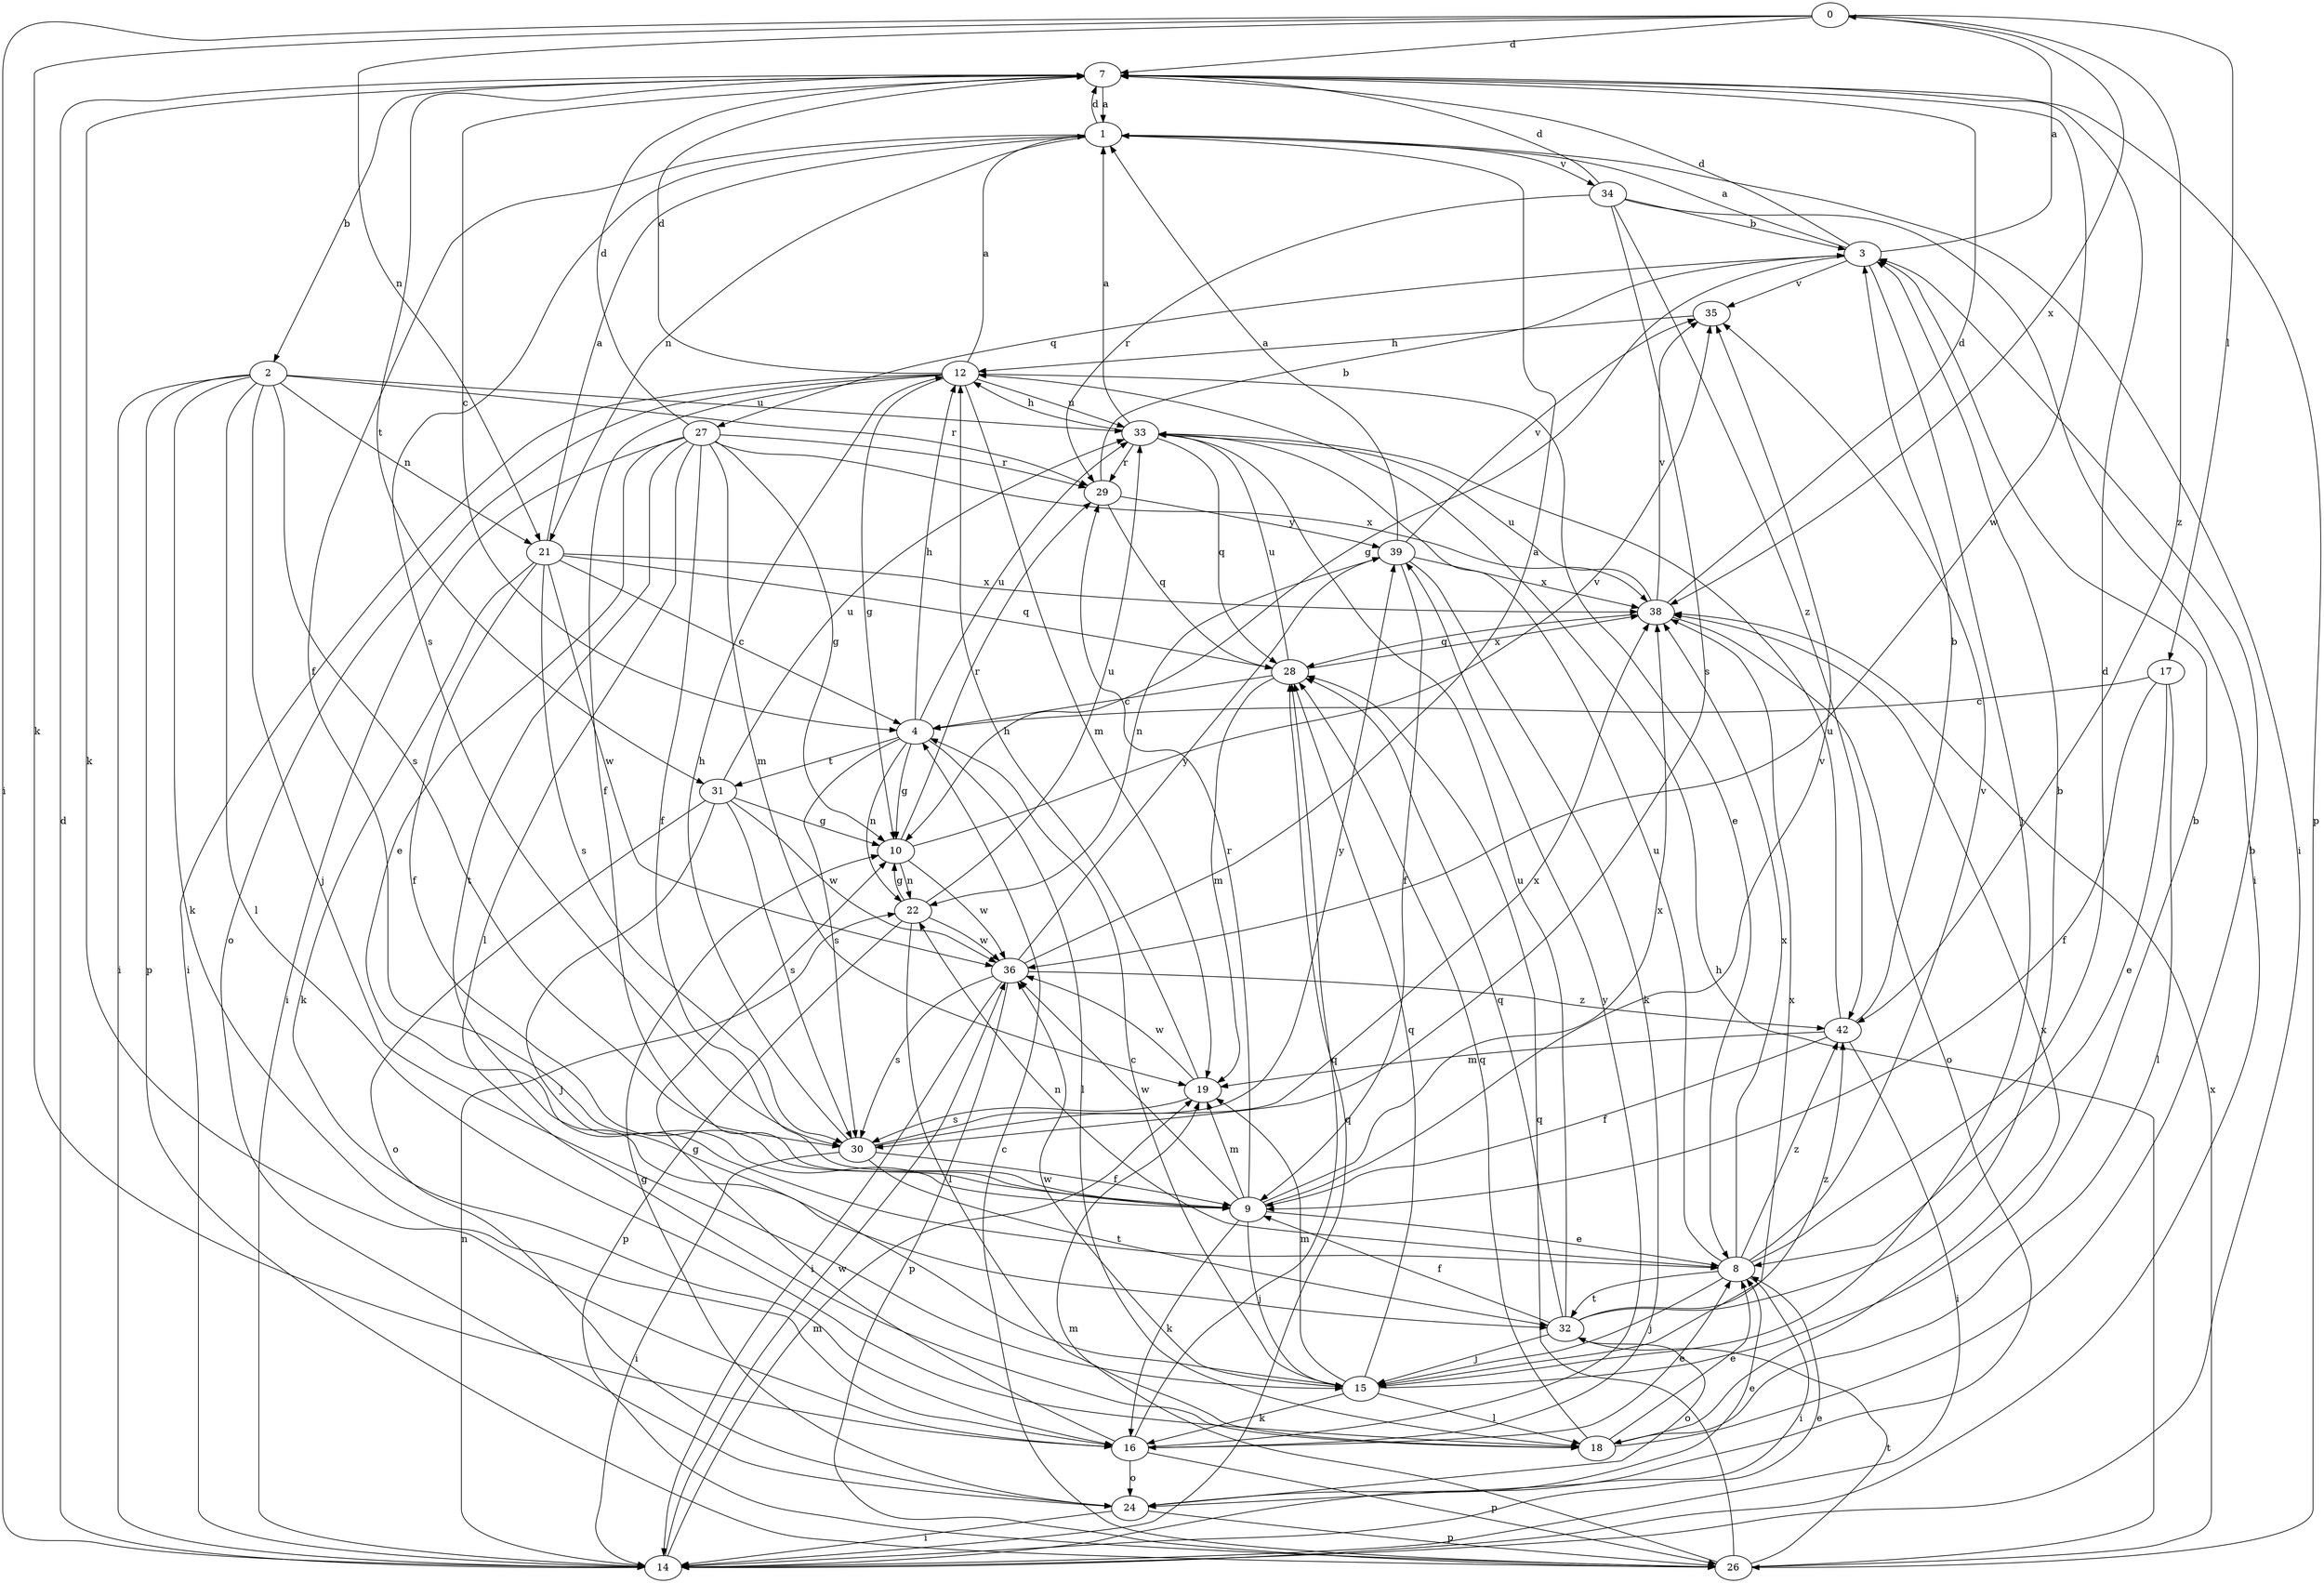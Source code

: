 strict digraph  {
0;
1;
2;
3;
4;
7;
8;
9;
10;
12;
14;
15;
16;
17;
18;
19;
21;
22;
24;
26;
27;
28;
29;
30;
31;
32;
33;
34;
35;
36;
38;
39;
42;
0 -> 7  [label=d];
0 -> 14  [label=i];
0 -> 16  [label=k];
0 -> 17  [label=l];
0 -> 21  [label=n];
0 -> 38  [label=x];
0 -> 42  [label=z];
1 -> 7  [label=d];
1 -> 9  [label=f];
1 -> 14  [label=i];
1 -> 21  [label=n];
1 -> 30  [label=s];
1 -> 34  [label=v];
2 -> 14  [label=i];
2 -> 15  [label=j];
2 -> 16  [label=k];
2 -> 18  [label=l];
2 -> 21  [label=n];
2 -> 26  [label=p];
2 -> 29  [label=r];
2 -> 30  [label=s];
2 -> 33  [label=u];
3 -> 0  [label=a];
3 -> 1  [label=a];
3 -> 7  [label=d];
3 -> 10  [label=g];
3 -> 15  [label=j];
3 -> 27  [label=q];
3 -> 35  [label=v];
4 -> 10  [label=g];
4 -> 12  [label=h];
4 -> 18  [label=l];
4 -> 22  [label=n];
4 -> 30  [label=s];
4 -> 31  [label=t];
4 -> 33  [label=u];
7 -> 1  [label=a];
7 -> 2  [label=b];
7 -> 4  [label=c];
7 -> 16  [label=k];
7 -> 26  [label=p];
7 -> 31  [label=t];
7 -> 36  [label=w];
8 -> 7  [label=d];
8 -> 14  [label=i];
8 -> 15  [label=j];
8 -> 22  [label=n];
8 -> 32  [label=t];
8 -> 33  [label=u];
8 -> 35  [label=v];
8 -> 38  [label=x];
8 -> 42  [label=z];
9 -> 8  [label=e];
9 -> 15  [label=j];
9 -> 16  [label=k];
9 -> 19  [label=m];
9 -> 29  [label=r];
9 -> 35  [label=v];
9 -> 36  [label=w];
9 -> 38  [label=x];
10 -> 22  [label=n];
10 -> 29  [label=r];
10 -> 35  [label=v];
10 -> 36  [label=w];
12 -> 1  [label=a];
12 -> 7  [label=d];
12 -> 8  [label=e];
12 -> 9  [label=f];
12 -> 10  [label=g];
12 -> 14  [label=i];
12 -> 19  [label=m];
12 -> 24  [label=o];
12 -> 33  [label=u];
14 -> 7  [label=d];
14 -> 8  [label=e];
14 -> 19  [label=m];
14 -> 22  [label=n];
14 -> 28  [label=q];
14 -> 36  [label=w];
15 -> 3  [label=b];
15 -> 4  [label=c];
15 -> 16  [label=k];
15 -> 18  [label=l];
15 -> 19  [label=m];
15 -> 28  [label=q];
15 -> 36  [label=w];
15 -> 38  [label=x];
16 -> 8  [label=e];
16 -> 10  [label=g];
16 -> 24  [label=o];
16 -> 26  [label=p];
16 -> 28  [label=q];
16 -> 39  [label=y];
17 -> 4  [label=c];
17 -> 8  [label=e];
17 -> 9  [label=f];
17 -> 18  [label=l];
18 -> 3  [label=b];
18 -> 8  [label=e];
18 -> 28  [label=q];
18 -> 38  [label=x];
19 -> 12  [label=h];
19 -> 30  [label=s];
19 -> 36  [label=w];
21 -> 1  [label=a];
21 -> 4  [label=c];
21 -> 9  [label=f];
21 -> 16  [label=k];
21 -> 28  [label=q];
21 -> 30  [label=s];
21 -> 36  [label=w];
21 -> 38  [label=x];
22 -> 10  [label=g];
22 -> 18  [label=l];
22 -> 26  [label=p];
22 -> 33  [label=u];
22 -> 36  [label=w];
24 -> 8  [label=e];
24 -> 10  [label=g];
24 -> 14  [label=i];
24 -> 26  [label=p];
26 -> 4  [label=c];
26 -> 12  [label=h];
26 -> 19  [label=m];
26 -> 28  [label=q];
26 -> 32  [label=t];
26 -> 38  [label=x];
27 -> 7  [label=d];
27 -> 8  [label=e];
27 -> 9  [label=f];
27 -> 10  [label=g];
27 -> 14  [label=i];
27 -> 18  [label=l];
27 -> 19  [label=m];
27 -> 29  [label=r];
27 -> 32  [label=t];
27 -> 38  [label=x];
28 -> 4  [label=c];
28 -> 19  [label=m];
28 -> 33  [label=u];
28 -> 38  [label=x];
29 -> 3  [label=b];
29 -> 28  [label=q];
29 -> 39  [label=y];
30 -> 9  [label=f];
30 -> 12  [label=h];
30 -> 14  [label=i];
30 -> 32  [label=t];
30 -> 38  [label=x];
30 -> 39  [label=y];
31 -> 10  [label=g];
31 -> 15  [label=j];
31 -> 24  [label=o];
31 -> 30  [label=s];
31 -> 33  [label=u];
31 -> 36  [label=w];
32 -> 3  [label=b];
32 -> 9  [label=f];
32 -> 15  [label=j];
32 -> 24  [label=o];
32 -> 28  [label=q];
32 -> 33  [label=u];
32 -> 42  [label=z];
33 -> 1  [label=a];
33 -> 12  [label=h];
33 -> 28  [label=q];
33 -> 29  [label=r];
34 -> 3  [label=b];
34 -> 7  [label=d];
34 -> 14  [label=i];
34 -> 29  [label=r];
34 -> 30  [label=s];
34 -> 42  [label=z];
35 -> 12  [label=h];
36 -> 1  [label=a];
36 -> 14  [label=i];
36 -> 26  [label=p];
36 -> 30  [label=s];
36 -> 39  [label=y];
36 -> 42  [label=z];
38 -> 7  [label=d];
38 -> 24  [label=o];
38 -> 28  [label=q];
38 -> 33  [label=u];
38 -> 35  [label=v];
39 -> 1  [label=a];
39 -> 9  [label=f];
39 -> 16  [label=k];
39 -> 22  [label=n];
39 -> 35  [label=v];
39 -> 38  [label=x];
42 -> 3  [label=b];
42 -> 9  [label=f];
42 -> 14  [label=i];
42 -> 19  [label=m];
42 -> 33  [label=u];
}
